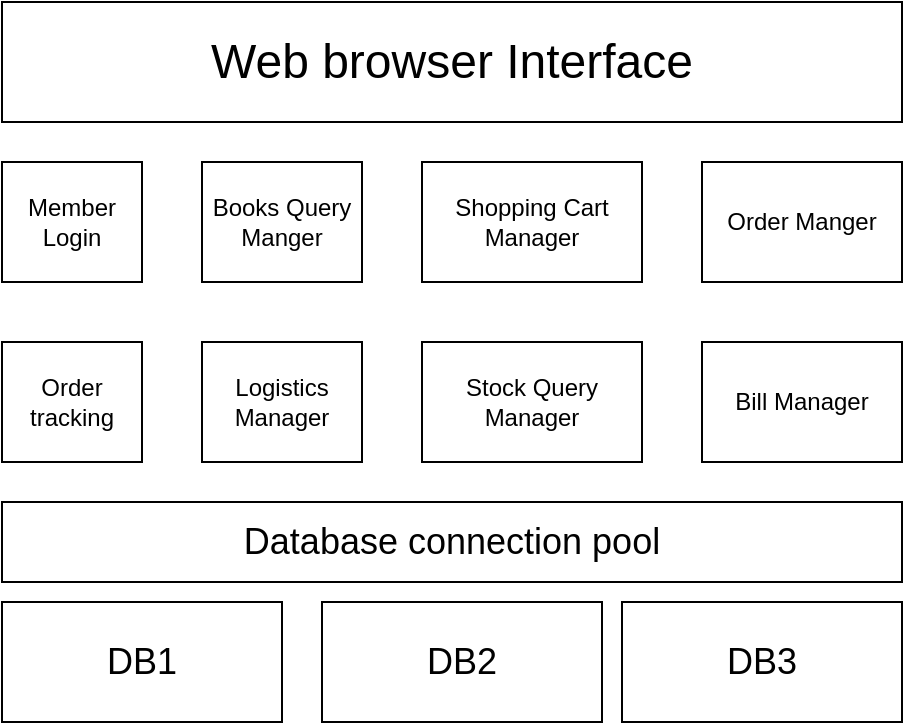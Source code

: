 <mxfile version="16.2.2" type="github">
  <diagram id="xnhDnKTBgzdd4IQSt98Q" name="Page-1">
    <mxGraphModel dx="1038" dy="539" grid="1" gridSize="10" guides="1" tooltips="1" connect="1" arrows="1" fold="1" page="1" pageScale="1" pageWidth="850" pageHeight="1100" math="0" shadow="0">
      <root>
        <mxCell id="0" />
        <mxCell id="1" parent="0" />
        <mxCell id="xGHaVsoYM_xHRqqt-QXn-1" value="&lt;font style=&quot;font-size: 24px&quot;&gt;Web browser Interface&lt;/font&gt;" style="rounded=0;whiteSpace=wrap;html=1;" vertex="1" parent="1">
          <mxGeometry x="230" y="50" width="450" height="60" as="geometry" />
        </mxCell>
        <mxCell id="xGHaVsoYM_xHRqqt-QXn-2" value="Member Login" style="rounded=0;whiteSpace=wrap;html=1;" vertex="1" parent="1">
          <mxGeometry x="230" y="130" width="70" height="60" as="geometry" />
        </mxCell>
        <mxCell id="xGHaVsoYM_xHRqqt-QXn-3" value="Books Query Manger" style="rounded=0;whiteSpace=wrap;html=1;" vertex="1" parent="1">
          <mxGeometry x="330" y="130" width="80" height="60" as="geometry" />
        </mxCell>
        <mxCell id="xGHaVsoYM_xHRqqt-QXn-4" value="Shopping Cart Manager" style="rounded=0;whiteSpace=wrap;html=1;" vertex="1" parent="1">
          <mxGeometry x="440" y="130" width="110" height="60" as="geometry" />
        </mxCell>
        <mxCell id="xGHaVsoYM_xHRqqt-QXn-5" value="Order Manger" style="rounded=0;whiteSpace=wrap;html=1;" vertex="1" parent="1">
          <mxGeometry x="580" y="130" width="100" height="60" as="geometry" />
        </mxCell>
        <mxCell id="xGHaVsoYM_xHRqqt-QXn-6" value="Order tracking" style="rounded=0;whiteSpace=wrap;html=1;" vertex="1" parent="1">
          <mxGeometry x="230" y="220" width="70" height="60" as="geometry" />
        </mxCell>
        <mxCell id="xGHaVsoYM_xHRqqt-QXn-7" value="Logistics Manager" style="rounded=0;whiteSpace=wrap;html=1;" vertex="1" parent="1">
          <mxGeometry x="330" y="220" width="80" height="60" as="geometry" />
        </mxCell>
        <mxCell id="xGHaVsoYM_xHRqqt-QXn-8" value="Stock Query Manager" style="rounded=0;whiteSpace=wrap;html=1;" vertex="1" parent="1">
          <mxGeometry x="440" y="220" width="110" height="60" as="geometry" />
        </mxCell>
        <mxCell id="xGHaVsoYM_xHRqqt-QXn-9" value="Bill Manager" style="rounded=0;whiteSpace=wrap;html=1;" vertex="1" parent="1">
          <mxGeometry x="580" y="220" width="100" height="60" as="geometry" />
        </mxCell>
        <mxCell id="xGHaVsoYM_xHRqqt-QXn-10" value="&lt;font style=&quot;font-size: 18px&quot;&gt;Database connection pool&lt;/font&gt;" style="rounded=0;whiteSpace=wrap;html=1;" vertex="1" parent="1">
          <mxGeometry x="230" y="300" width="450" height="40" as="geometry" />
        </mxCell>
        <mxCell id="xGHaVsoYM_xHRqqt-QXn-11" value="&lt;font style=&quot;font-size: 18px&quot;&gt;DB1&lt;/font&gt;" style="rounded=0;whiteSpace=wrap;html=1;" vertex="1" parent="1">
          <mxGeometry x="230" y="350" width="140" height="60" as="geometry" />
        </mxCell>
        <mxCell id="xGHaVsoYM_xHRqqt-QXn-12" value="&lt;font style=&quot;font-size: 18px&quot;&gt;DB2&lt;/font&gt;" style="rounded=0;whiteSpace=wrap;html=1;" vertex="1" parent="1">
          <mxGeometry x="390" y="350" width="140" height="60" as="geometry" />
        </mxCell>
        <mxCell id="xGHaVsoYM_xHRqqt-QXn-13" value="&lt;font style=&quot;font-size: 18px&quot;&gt;DB3&lt;/font&gt;" style="rounded=0;whiteSpace=wrap;html=1;" vertex="1" parent="1">
          <mxGeometry x="540" y="350" width="140" height="60" as="geometry" />
        </mxCell>
      </root>
    </mxGraphModel>
  </diagram>
</mxfile>
